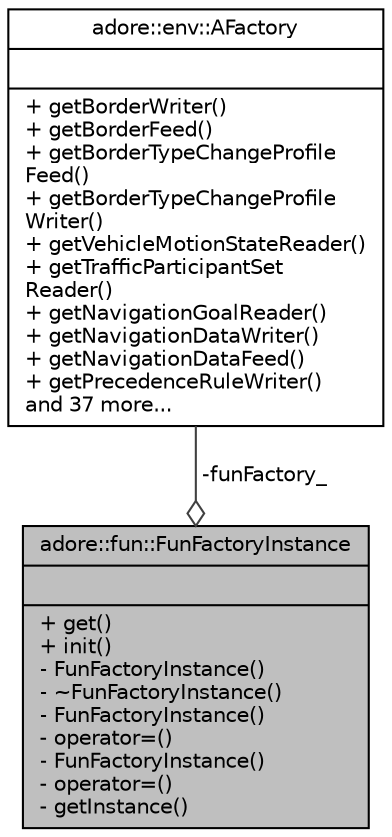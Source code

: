 digraph "adore::fun::FunFactoryInstance"
{
 // LATEX_PDF_SIZE
  edge [fontname="Helvetica",fontsize="10",labelfontname="Helvetica",labelfontsize="10"];
  node [fontname="Helvetica",fontsize="10",shape=record];
  Node1 [label="{adore::fun::FunFactoryInstance\n||+ get()\l+ init()\l- FunFactoryInstance()\l- ~FunFactoryInstance()\l- FunFactoryInstance()\l- operator=()\l- FunFactoryInstance()\l- operator=()\l- getInstance()\l}",height=0.2,width=0.4,color="black", fillcolor="grey75", style="filled", fontcolor="black",tooltip="Utility class to simplify factory access."];
  Node2 -> Node1 [color="grey25",fontsize="10",style="solid",label=" -funFactory_" ,arrowhead="odiamond",fontname="Helvetica"];
  Node2 [label="{adore::env::AFactory\n||+ getBorderWriter()\l+ getBorderFeed()\l+ getBorderTypeChangeProfile\lFeed()\l+ getBorderTypeChangeProfile\lWriter()\l+ getVehicleMotionStateReader()\l+ getTrafficParticipantSet\lReader()\l+ getNavigationGoalReader()\l+ getNavigationDataWriter()\l+ getNavigationDataFeed()\l+ getPrecedenceRuleWriter()\land 37 more...\l}",height=0.2,width=0.4,color="black", fillcolor="white", style="filled",URL="$classadore_1_1env_1_1AFactory.html",tooltip="abstract factory for adore::env communication"];
}

